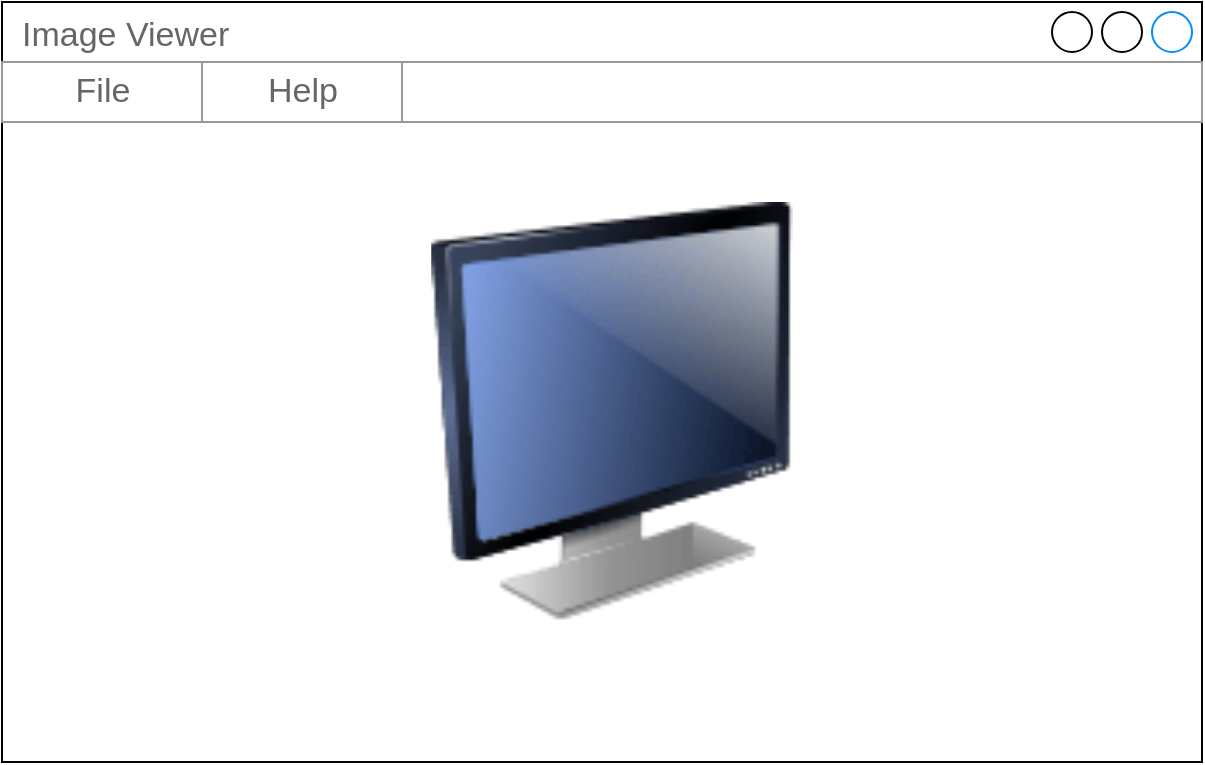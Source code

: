 <mxfile version="14.1.8" type="device"><diagram name="Page-1" id="f1b7ffb7-ca1e-a977-7cf5-a751b3c06c05"><mxGraphModel dx="1024" dy="592" grid="1" gridSize="10" guides="1" tooltips="1" connect="1" arrows="1" fold="1" page="1" pageScale="1" pageWidth="826" pageHeight="1169" background="#ffffff" math="0" shadow="0"><root><mxCell id="0"/><mxCell id="1" parent="0"/><mxCell id="vZvv-jRTX_bxlPN6JFs3-61" value="Image Viewer" style="strokeWidth=1;shadow=0;dashed=0;align=center;html=1;shape=mxgraph.mockup.containers.window;align=left;verticalAlign=top;spacingLeft=8;strokeColor2=#008cff;strokeColor3=#c4c4c4;fontColor=#666666;mainText=;fontSize=17;labelBackgroundColor=none;" parent="1" vertex="1"><mxGeometry x="120" y="320" width="600" height="380" as="geometry"/></mxCell><mxCell id="sWQq0u6Yp4sZ7Bp6qjZS-1" value="" style="image;html=1;image=img/lib/clip_art/computers/Monitor_128x128.png" vertex="1" parent="1"><mxGeometry x="320" y="420" width="210" height="210" as="geometry"/></mxCell><mxCell id="sWQq0u6Yp4sZ7Bp6qjZS-2" value="" style="strokeWidth=1;shadow=0;dashed=0;align=center;html=1;shape=mxgraph.mockup.forms.rrect;rSize=0;strokeColor=#999999;" vertex="1" parent="1"><mxGeometry x="120" y="350" width="600" height="30" as="geometry"/></mxCell><mxCell id="sWQq0u6Yp4sZ7Bp6qjZS-3" value="File" style="strokeColor=inherit;fillColor=inherit;gradientColor=inherit;strokeWidth=1;shadow=0;dashed=0;align=center;html=1;shape=mxgraph.mockup.forms.rrect;rSize=0;fontSize=17;fontColor=#666666;" vertex="1" parent="sWQq0u6Yp4sZ7Bp6qjZS-2"><mxGeometry width="100.0" height="30" as="geometry"/></mxCell><mxCell id="sWQq0u6Yp4sZ7Bp6qjZS-8" value="Help" style="strokeColor=inherit;fillColor=inherit;gradientColor=inherit;strokeWidth=1;shadow=0;dashed=0;align=center;html=1;shape=mxgraph.mockup.forms.rrect;rSize=0;fontSize=17;fontColor=#666666;" vertex="1" parent="sWQq0u6Yp4sZ7Bp6qjZS-2"><mxGeometry x="100.0" width="100.0" height="30" as="geometry"/></mxCell></root></mxGraphModel></diagram></mxfile>